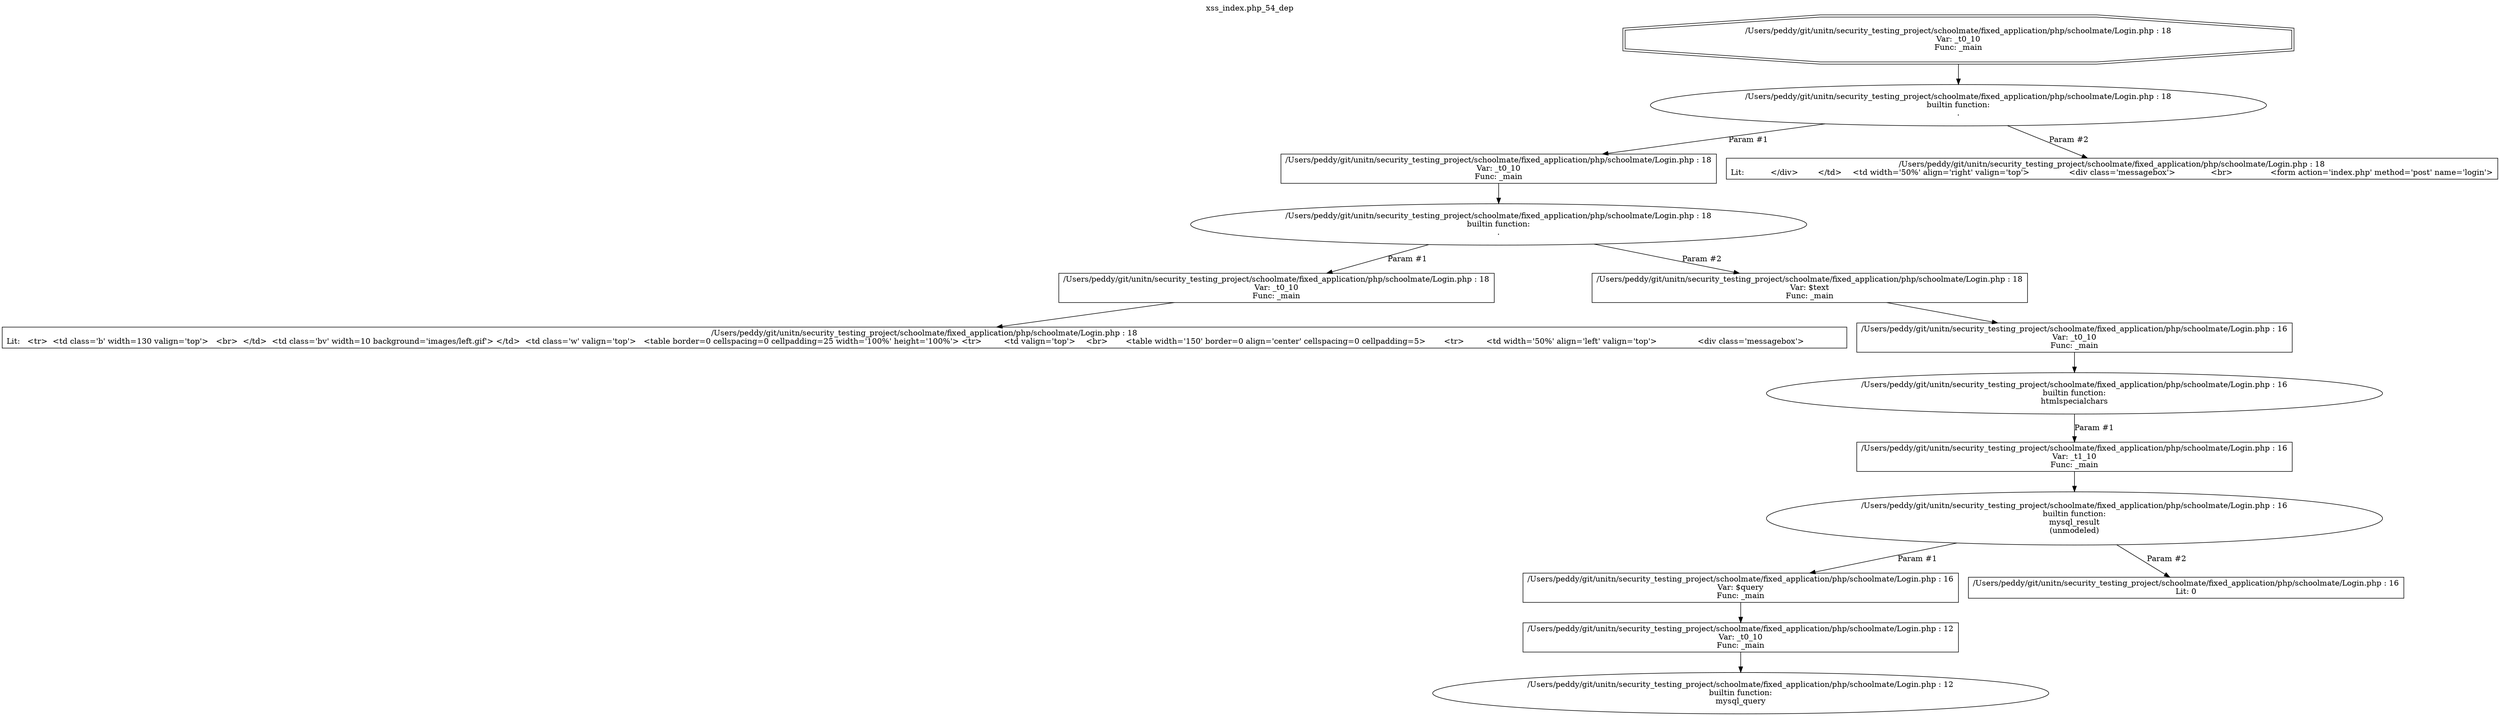 digraph cfg {
  label="xss_index.php_54_dep";
  labelloc=t;
  n1 [shape=doubleoctagon, label="/Users/peddy/git/unitn/security_testing_project/schoolmate/fixed_application/php/schoolmate/Login.php : 18\nVar: _t0_10\nFunc: _main\n"];
  n2 [shape=ellipse, label="/Users/peddy/git/unitn/security_testing_project/schoolmate/fixed_application/php/schoolmate/Login.php : 18\nbuiltin function:\n.\n"];
  n3 [shape=box, label="/Users/peddy/git/unitn/security_testing_project/schoolmate/fixed_application/php/schoolmate/Login.php : 18\nVar: _t0_10\nFunc: _main\n"];
  n4 [shape=ellipse, label="/Users/peddy/git/unitn/security_testing_project/schoolmate/fixed_application/php/schoolmate/Login.php : 18\nbuiltin function:\n.\n"];
  n5 [shape=box, label="/Users/peddy/git/unitn/security_testing_project/schoolmate/fixed_application/php/schoolmate/Login.php : 18\nVar: _t0_10\nFunc: _main\n"];
  n6 [shape=box, label="/Users/peddy/git/unitn/security_testing_project/schoolmate/fixed_application/php/schoolmate/Login.php : 18\nLit:   <tr>  <td class='b' width=130 valign='top'>   <br>  </td>  <td class='bv' width=10 background='images/left.gif'>&nbsp;</td>  <td class='w' valign='top'>   <table border=0 cellspacing=0 cellpadding=25 width='100%' height='100%'>	<tr>	 <td valign='top'>	  <br>	  <table width='150' border=0 align='center' cellspacing=0 cellpadding=5>	  <tr>	   <td width='50%' align='left' valign='top'>		<div class='messagebox'>		  \n"];
  n7 [shape=box, label="/Users/peddy/git/unitn/security_testing_project/schoolmate/fixed_application/php/schoolmate/Login.php : 18\nVar: $text\nFunc: _main\n"];
  n8 [shape=box, label="/Users/peddy/git/unitn/security_testing_project/schoolmate/fixed_application/php/schoolmate/Login.php : 16\nVar: _t0_10\nFunc: _main\n"];
  n9 [shape=ellipse, label="/Users/peddy/git/unitn/security_testing_project/schoolmate/fixed_application/php/schoolmate/Login.php : 16\nbuiltin function:\nhtmlspecialchars\n"];
  n10 [shape=box, label="/Users/peddy/git/unitn/security_testing_project/schoolmate/fixed_application/php/schoolmate/Login.php : 16\nVar: _t1_10\nFunc: _main\n"];
  n11 [shape=ellipse, label="/Users/peddy/git/unitn/security_testing_project/schoolmate/fixed_application/php/schoolmate/Login.php : 16\nbuiltin function:\nmysql_result\n(unmodeled)\n"];
  n12 [shape=box, label="/Users/peddy/git/unitn/security_testing_project/schoolmate/fixed_application/php/schoolmate/Login.php : 16\nVar: $query\nFunc: _main\n"];
  n13 [shape=box, label="/Users/peddy/git/unitn/security_testing_project/schoolmate/fixed_application/php/schoolmate/Login.php : 12\nVar: _t0_10\nFunc: _main\n"];
  n14 [shape=ellipse, label="/Users/peddy/git/unitn/security_testing_project/schoolmate/fixed_application/php/schoolmate/Login.php : 12\nbuiltin function:\nmysql_query\n"];
  n15 [shape=box, label="/Users/peddy/git/unitn/security_testing_project/schoolmate/fixed_application/php/schoolmate/Login.php : 16\nLit: 0\n"];
  n16 [shape=box, label="/Users/peddy/git/unitn/security_testing_project/schoolmate/fixed_application/php/schoolmate/Login.php : 18\nLit: 		</div>	   </td>	 <td width='50%' align='right' valign='top'>		<div class='messagebox'>		 <br>		 <form action='index.php' method='post' name='login'>\n"];
  n1 -> n2;
  n3 -> n4;
  n5 -> n6;
  n4 -> n5[label="Param #1"];
  n4 -> n7[label="Param #2"];
  n8 -> n9;
  n10 -> n11;
  n13 -> n14;
  n12 -> n13;
  n11 -> n12[label="Param #1"];
  n11 -> n15[label="Param #2"];
  n9 -> n10[label="Param #1"];
  n7 -> n8;
  n2 -> n3[label="Param #1"];
  n2 -> n16[label="Param #2"];
}
